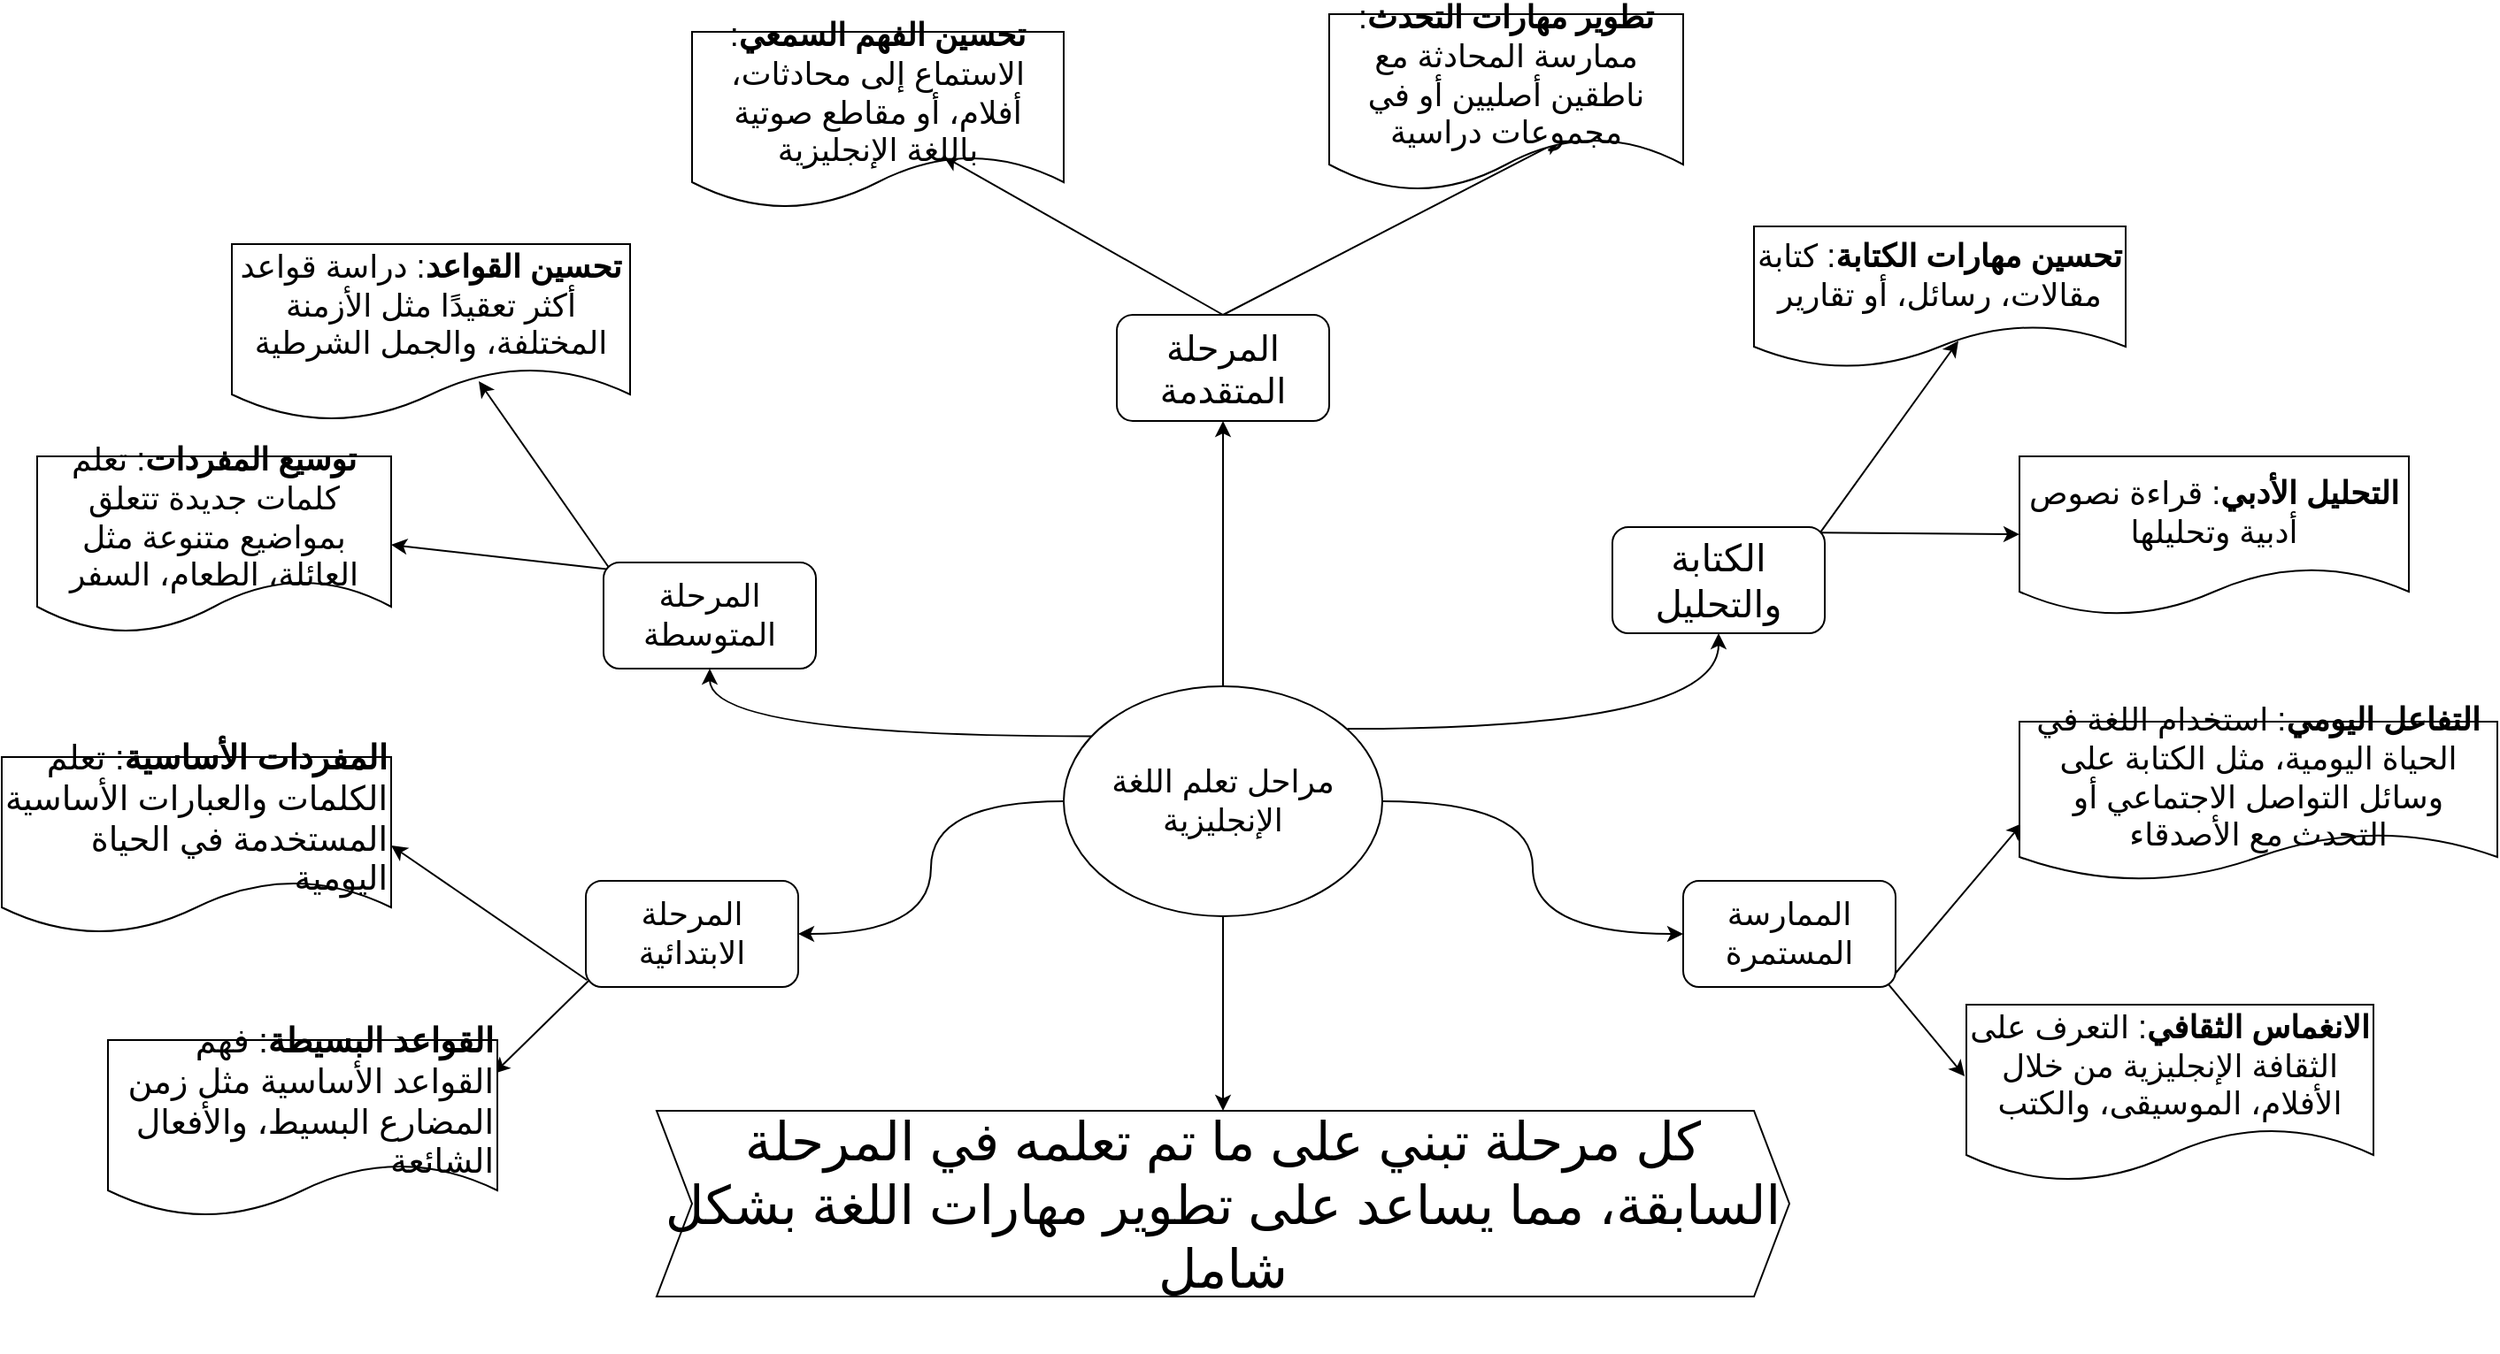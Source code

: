 <mxfile version="24.7.17">
  <diagram name="Page-1" id="HdG7aZG_9jgFCWQcGg3R">
    <mxGraphModel dx="1444" dy="855" grid="1" gridSize="10" guides="1" tooltips="1" connect="1" arrows="1" fold="1" page="1" pageScale="1" pageWidth="850" pageHeight="1100" math="0" shadow="0">
      <root>
        <mxCell id="0" />
        <mxCell id="1" parent="0" />
        <mxCell id="uEg3FXgKtTP-tcmUXmuS-28" value="" style="edgeStyle=orthogonalEdgeStyle;rounded=0;orthogonalLoop=1;jettySize=auto;html=1;curved=1;exitX=0.087;exitY=0.217;exitDx=0;exitDy=0;exitPerimeter=0;" edge="1" parent="1" source="uEg3FXgKtTP-tcmUXmuS-1" target="uEg3FXgKtTP-tcmUXmuS-27">
          <mxGeometry relative="1" as="geometry" />
        </mxCell>
        <mxCell id="uEg3FXgKtTP-tcmUXmuS-34" value="" style="edgeStyle=orthogonalEdgeStyle;rounded=0;orthogonalLoop=1;jettySize=auto;html=1;curved=1;" edge="1" parent="1" source="uEg3FXgKtTP-tcmUXmuS-1" target="uEg3FXgKtTP-tcmUXmuS-8">
          <mxGeometry relative="1" as="geometry" />
        </mxCell>
        <mxCell id="uEg3FXgKtTP-tcmUXmuS-36" value="" style="rounded=0;orthogonalLoop=1;jettySize=auto;html=1;" edge="1" parent="1" source="uEg3FXgKtTP-tcmUXmuS-1" target="uEg3FXgKtTP-tcmUXmuS-35">
          <mxGeometry relative="1" as="geometry" />
        </mxCell>
        <mxCell id="uEg3FXgKtTP-tcmUXmuS-44" value="" style="edgeStyle=orthogonalEdgeStyle;rounded=0;orthogonalLoop=1;jettySize=auto;html=1;curved=1;exitX=0.891;exitY=0.185;exitDx=0;exitDy=0;exitPerimeter=0;" edge="1" parent="1" source="uEg3FXgKtTP-tcmUXmuS-1" target="uEg3FXgKtTP-tcmUXmuS-43">
          <mxGeometry relative="1" as="geometry" />
        </mxCell>
        <mxCell id="uEg3FXgKtTP-tcmUXmuS-52" value="" style="edgeStyle=orthogonalEdgeStyle;rounded=0;orthogonalLoop=1;jettySize=auto;html=1;curved=1;" edge="1" parent="1" source="uEg3FXgKtTP-tcmUXmuS-1" target="uEg3FXgKtTP-tcmUXmuS-51">
          <mxGeometry relative="1" as="geometry" />
        </mxCell>
        <mxCell id="uEg3FXgKtTP-tcmUXmuS-63" value="" style="edgeStyle=orthogonalEdgeStyle;rounded=0;orthogonalLoop=1;jettySize=auto;html=1;" edge="1" parent="1" source="uEg3FXgKtTP-tcmUXmuS-1" target="uEg3FXgKtTP-tcmUXmuS-62">
          <mxGeometry relative="1" as="geometry" />
        </mxCell>
        <mxCell id="uEg3FXgKtTP-tcmUXmuS-1" value="&lt;font style=&quot;font-size: 18px;&quot;&gt;مراحل تعلم اللغة الإنجليزية&lt;/font&gt;" style="ellipse;whiteSpace=wrap;html=1;" vertex="1" parent="1">
          <mxGeometry x="640" y="920" width="180" height="130" as="geometry" />
        </mxCell>
        <mxCell id="uEg3FXgKtTP-tcmUXmuS-24" value="" style="rounded=0;orthogonalLoop=1;jettySize=auto;html=1;elbow=vertical;entryX=1;entryY=0.5;entryDx=0;entryDy=0;exitX=0.006;exitY=0.935;exitDx=0;exitDy=0;exitPerimeter=0;" edge="1" parent="1" source="uEg3FXgKtTP-tcmUXmuS-8" target="uEg3FXgKtTP-tcmUXmuS-23">
          <mxGeometry relative="1" as="geometry" />
        </mxCell>
        <mxCell id="uEg3FXgKtTP-tcmUXmuS-26" value="" style="rounded=0;orthogonalLoop=1;jettySize=auto;html=1;exitX=0.013;exitY=0.942;exitDx=0;exitDy=0;entryX=0.991;entryY=0.19;entryDx=0;entryDy=0;entryPerimeter=0;exitPerimeter=0;" edge="1" parent="1" source="uEg3FXgKtTP-tcmUXmuS-8" target="uEg3FXgKtTP-tcmUXmuS-25">
          <mxGeometry relative="1" as="geometry" />
        </mxCell>
        <mxCell id="uEg3FXgKtTP-tcmUXmuS-8" value="&lt;font style=&quot;font-size: 18px;&quot;&gt;المرحلة الابتدائية&lt;/font&gt;" style="rounded=1;whiteSpace=wrap;html=1;" vertex="1" parent="1">
          <mxGeometry x="370" y="1030" width="120" height="60" as="geometry" />
        </mxCell>
        <mxCell id="uEg3FXgKtTP-tcmUXmuS-23" value="&lt;font style=&quot;font-size: 19px;&quot;&gt;&lt;strong style=&quot;&quot;&gt;المفردات الأساسية&lt;/strong&gt;: تعلم الكلمات والعبارات الأساسية المستخدمة في الحياة اليومية&lt;/font&gt;" style="shape=document;whiteSpace=wrap;html=1;boundedLbl=1;rounded=1;align=right;" vertex="1" parent="1">
          <mxGeometry x="40" y="960" width="220" height="100" as="geometry" />
        </mxCell>
        <mxCell id="uEg3FXgKtTP-tcmUXmuS-25" value="&lt;font style=&quot;font-size: 19px;&quot;&gt;&lt;strong&gt;القواعد البسيطة&lt;/strong&gt;: فهم القواعد الأساسية مثل زمن المضارع البسيط، والأفعال الشائعة&lt;/font&gt;" style="shape=document;whiteSpace=wrap;html=1;boundedLbl=1;rounded=1;align=right;" vertex="1" parent="1">
          <mxGeometry x="100" y="1120" width="220" height="100" as="geometry" />
        </mxCell>
        <mxCell id="uEg3FXgKtTP-tcmUXmuS-30" value="" style="rounded=0;orthogonalLoop=1;jettySize=auto;html=1;entryX=1;entryY=0.5;entryDx=0;entryDy=0;exitX=0.032;exitY=0.066;exitDx=0;exitDy=0;exitPerimeter=0;" edge="1" parent="1" source="uEg3FXgKtTP-tcmUXmuS-27" target="uEg3FXgKtTP-tcmUXmuS-29">
          <mxGeometry relative="1" as="geometry" />
        </mxCell>
        <mxCell id="uEg3FXgKtTP-tcmUXmuS-32" value="" style="rounded=0;orthogonalLoop=1;jettySize=auto;html=1;exitX=0.023;exitY=0.042;exitDx=0;exitDy=0;entryX=0.62;entryY=0.775;entryDx=0;entryDy=0;entryPerimeter=0;exitPerimeter=0;" edge="1" parent="1" source="uEg3FXgKtTP-tcmUXmuS-27" target="uEg3FXgKtTP-tcmUXmuS-31">
          <mxGeometry relative="1" as="geometry">
            <mxPoint x="360" y="860" as="sourcePoint" />
          </mxGeometry>
        </mxCell>
        <mxCell id="uEg3FXgKtTP-tcmUXmuS-27" value="&lt;font style=&quot;font-size: 18px;&quot;&gt;المرحلة المتوسطة&lt;/font&gt;" style="rounded=1;whiteSpace=wrap;html=1;" vertex="1" parent="1">
          <mxGeometry x="380" y="850" width="120" height="60" as="geometry" />
        </mxCell>
        <mxCell id="uEg3FXgKtTP-tcmUXmuS-29" value="&lt;font style=&quot;font-size: 18px;&quot;&gt;&lt;strong&gt;توسيع المفردات&lt;/strong&gt;: تعلم كلمات جديدة تتعلق بمواضيع متنوعة مثل العائلة، الطعام، السفر&lt;/font&gt;" style="shape=document;whiteSpace=wrap;html=1;boundedLbl=1;rounded=1;" vertex="1" parent="1">
          <mxGeometry x="60" y="790" width="200" height="100" as="geometry" />
        </mxCell>
        <mxCell id="uEg3FXgKtTP-tcmUXmuS-31" value="&lt;font style=&quot;font-size: 18px;&quot;&gt;&lt;strong&gt;تحسين القواعد&lt;/strong&gt;: دراسة قواعد أكثر تعقيدًا مثل الأزمنة المختلفة، والجمل الشرطية&lt;/font&gt;" style="shape=document;whiteSpace=wrap;html=1;boundedLbl=1;rounded=1;" vertex="1" parent="1">
          <mxGeometry x="170" y="670" width="225" height="100" as="geometry" />
        </mxCell>
        <mxCell id="uEg3FXgKtTP-tcmUXmuS-40" value="" style="rounded=0;orthogonalLoop=1;jettySize=auto;html=1;entryX=0.676;entryY=0.703;entryDx=0;entryDy=0;entryPerimeter=0;exitX=0.5;exitY=0;exitDx=0;exitDy=0;" edge="1" parent="1" source="uEg3FXgKtTP-tcmUXmuS-35" target="uEg3FXgKtTP-tcmUXmuS-39">
          <mxGeometry relative="1" as="geometry" />
        </mxCell>
        <mxCell id="uEg3FXgKtTP-tcmUXmuS-42" value="" style="rounded=0;orthogonalLoop=1;jettySize=auto;html=1;exitX=0.5;exitY=0;exitDx=0;exitDy=0;entryX=0.654;entryY=0.714;entryDx=0;entryDy=0;entryPerimeter=0;" edge="1" parent="1" source="uEg3FXgKtTP-tcmUXmuS-35" target="uEg3FXgKtTP-tcmUXmuS-41">
          <mxGeometry relative="1" as="geometry" />
        </mxCell>
        <mxCell id="uEg3FXgKtTP-tcmUXmuS-35" value="&lt;font style=&quot;font-size: 20px;&quot;&gt;المرحلة المتقدمة&lt;/font&gt;" style="rounded=1;whiteSpace=wrap;html=1;" vertex="1" parent="1">
          <mxGeometry x="670" y="710" width="120" height="60" as="geometry" />
        </mxCell>
        <mxCell id="uEg3FXgKtTP-tcmUXmuS-39" value="&lt;font style=&quot;font-size: 18px;&quot;&gt;&lt;strong&gt;تحسين الفهم السمعي&lt;/strong&gt;: الاستماع إلى محادثات، أفلام، أو مقاطع صوتية باللغة الإنجليزية&lt;/font&gt;" style="shape=document;whiteSpace=wrap;html=1;boundedLbl=1;rounded=1;" vertex="1" parent="1">
          <mxGeometry x="430" y="550" width="210" height="100" as="geometry" />
        </mxCell>
        <mxCell id="uEg3FXgKtTP-tcmUXmuS-41" value="&lt;font style=&quot;font-size: 18px;&quot;&gt;&lt;strong&gt;تطوير مهارات التحدث&lt;/strong&gt;: ممارسة المحادثة مع ناطقين أصليين أو في مجموعات دراسية&lt;/font&gt;" style="shape=document;whiteSpace=wrap;html=1;boundedLbl=1;rounded=1;" vertex="1" parent="1">
          <mxGeometry x="790" y="540" width="200" height="100" as="geometry" />
        </mxCell>
        <mxCell id="uEg3FXgKtTP-tcmUXmuS-46" value="" style="rounded=0;orthogonalLoop=1;jettySize=auto;html=1;entryX=0.55;entryY=0.809;entryDx=0;entryDy=0;entryPerimeter=0;exitX=0.978;exitY=0.053;exitDx=0;exitDy=0;exitPerimeter=0;" edge="1" parent="1" source="uEg3FXgKtTP-tcmUXmuS-43" target="uEg3FXgKtTP-tcmUXmuS-45">
          <mxGeometry relative="1" as="geometry" />
        </mxCell>
        <mxCell id="uEg3FXgKtTP-tcmUXmuS-48" value="" style="rounded=0;orthogonalLoop=1;jettySize=auto;html=1;exitX=0.974;exitY=0.053;exitDx=0;exitDy=0;exitPerimeter=0;" edge="1" parent="1" source="uEg3FXgKtTP-tcmUXmuS-43" target="uEg3FXgKtTP-tcmUXmuS-47">
          <mxGeometry relative="1" as="geometry">
            <mxPoint x="1071" y="840" as="sourcePoint" />
          </mxGeometry>
        </mxCell>
        <mxCell id="uEg3FXgKtTP-tcmUXmuS-43" value="&lt;font style=&quot;font-size: 21px;&quot;&gt;الكتابة والتحليل&lt;/font&gt;" style="rounded=1;whiteSpace=wrap;html=1;" vertex="1" parent="1">
          <mxGeometry x="950" y="830" width="120" height="60" as="geometry" />
        </mxCell>
        <mxCell id="uEg3FXgKtTP-tcmUXmuS-45" value="&lt;font style=&quot;font-size: 18px;&quot;&gt;&lt;strong&gt;تحسين مهارات الكتابة&lt;/strong&gt;: كتابة مقالات، رسائل، أو تقارير&lt;/font&gt;" style="shape=document;whiteSpace=wrap;html=1;boundedLbl=1;rounded=1;" vertex="1" parent="1">
          <mxGeometry x="1030" y="660" width="210" height="80" as="geometry" />
        </mxCell>
        <mxCell id="uEg3FXgKtTP-tcmUXmuS-47" value="&lt;font style=&quot;font-size: 18px;&quot;&gt;&lt;strong&gt;التحليل الأدبي&lt;/strong&gt;: قراءة نصوص أدبية وتحليلها&lt;/font&gt;" style="shape=document;whiteSpace=wrap;html=1;boundedLbl=1;rounded=1;" vertex="1" parent="1">
          <mxGeometry x="1180" y="790" width="220" height="90" as="geometry" />
        </mxCell>
        <mxCell id="uEg3FXgKtTP-tcmUXmuS-50" style="edgeStyle=orthogonalEdgeStyle;rounded=0;orthogonalLoop=1;jettySize=auto;html=1;exitX=0.5;exitY=1;exitDx=0;exitDy=0;" edge="1" parent="1" source="uEg3FXgKtTP-tcmUXmuS-43" target="uEg3FXgKtTP-tcmUXmuS-43">
          <mxGeometry relative="1" as="geometry" />
        </mxCell>
        <mxCell id="uEg3FXgKtTP-tcmUXmuS-54" value="" style="rounded=0;orthogonalLoop=1;jettySize=auto;html=1;entryX=-0.004;entryY=0.405;entryDx=0;entryDy=0;entryPerimeter=0;exitX=0.959;exitY=0.958;exitDx=0;exitDy=0;exitPerimeter=0;" edge="1" parent="1" source="uEg3FXgKtTP-tcmUXmuS-51" target="uEg3FXgKtTP-tcmUXmuS-53">
          <mxGeometry relative="1" as="geometry" />
        </mxCell>
        <mxCell id="uEg3FXgKtTP-tcmUXmuS-56" value="" style="rounded=0;orthogonalLoop=1;jettySize=auto;html=1;exitX=0.967;exitY=0.948;exitDx=0;exitDy=0;exitPerimeter=0;entryX=0.006;entryY=0.638;entryDx=0;entryDy=0;entryPerimeter=0;" edge="1" parent="1" source="uEg3FXgKtTP-tcmUXmuS-51" target="uEg3FXgKtTP-tcmUXmuS-55">
          <mxGeometry relative="1" as="geometry" />
        </mxCell>
        <mxCell id="uEg3FXgKtTP-tcmUXmuS-51" value="&lt;font style=&quot;font-size: 18px;&quot;&gt;الممارسة المستمرة&lt;/font&gt;" style="rounded=1;whiteSpace=wrap;html=1;" vertex="1" parent="1">
          <mxGeometry x="990" y="1030" width="120" height="60" as="geometry" />
        </mxCell>
        <mxCell id="uEg3FXgKtTP-tcmUXmuS-53" value="&lt;font style=&quot;font-size: 18px;&quot;&gt;&lt;strong&gt;الانغماس الثقافي&lt;/strong&gt;: التعرف على الثقافة الإنجليزية من خلال الأفلام، الموسيقى، والكتب&lt;/font&gt;" style="shape=document;whiteSpace=wrap;html=1;boundedLbl=1;rounded=1;" vertex="1" parent="1">
          <mxGeometry x="1150" y="1100" width="230" height="100" as="geometry" />
        </mxCell>
        <mxCell id="uEg3FXgKtTP-tcmUXmuS-55" value="&lt;font style=&quot;font-size: 18px;&quot;&gt;&lt;strong&gt;التفاعل اليومي&lt;/strong&gt;: استخدام اللغة في الحياة اليومية، مثل الكتابة على وسائل التواصل&amp;nbsp;الاجتماعي أو التحدث مع الأصدقاء&lt;/font&gt;" style="shape=document;whiteSpace=wrap;html=1;boundedLbl=1;rounded=1;" vertex="1" parent="1">
          <mxGeometry x="1180" y="940" width="270" height="90" as="geometry" />
        </mxCell>
        <mxCell id="uEg3FXgKtTP-tcmUXmuS-62" value="&lt;div style=&quot;font-size: 30px;&quot; data-complete=&quot;true&quot; class=&quot;ChatMessage_chatMessage__xkgHx&quot;&gt;&lt;div style=&quot;&quot; class=&quot;ChatMessage_messageRow__DHlnq&quot;&gt;&lt;div style=&quot;&quot; class=&quot;ChatMessage_messageWrapper__4Ugd6&quot;&gt;&lt;div style=&quot;&quot; class=&quot;Message_rowWithFooter__FShU6&quot;&gt;&lt;div style=&quot;&quot; class=&quot;Message_row__ug_UU&quot;&gt;&lt;div style=&quot;&quot; class=&quot;Message_leftSideMessageBubble__VPdk6&quot;&gt;&lt;div style=&quot;&quot; class=&quot;Markdown_markdownContainer__Tz3HQ&quot;&gt;&lt;p style=&quot;&quot;&gt;&lt;font style=&quot;font-size: 30px;&quot;&gt;كل مرحلة تبني على ما تم تعلمه في المرحلة السابقة، مما يساعد على تطوير مهارات اللغة بشكل شامل&lt;/font&gt;&lt;/p&gt;&lt;/div&gt;&lt;/div&gt;&lt;/div&gt;&lt;/div&gt;&lt;/div&gt;&lt;/div&gt;&lt;/div&gt;" style="shape=step;perimeter=stepPerimeter;whiteSpace=wrap;html=1;fixedSize=1;" vertex="1" parent="1">
          <mxGeometry x="410" y="1160" width="640" height="105" as="geometry" />
        </mxCell>
      </root>
    </mxGraphModel>
  </diagram>
</mxfile>
